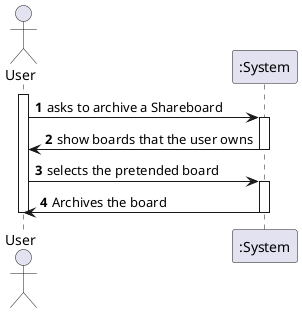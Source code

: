 @startuml
'https://plantuml.com/sequence-diagram

autonumber

actor User

activate User

User -> ":System": asks to archive a Shareboard

activate ":System"
":System" -> User: show boards that the user owns
deactivate ":System"

User -> ":System": selects the pretended board

activate ":System"
":System" -> User: Archives the board
deactivate ":System"
deactivate User

@enduml